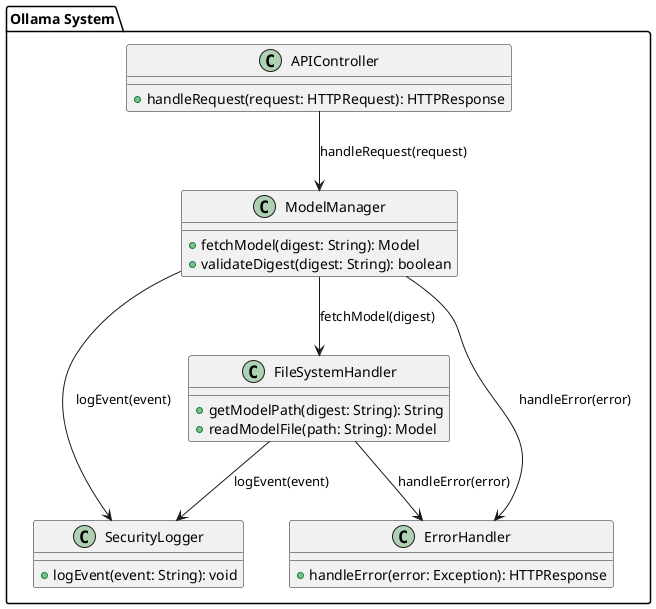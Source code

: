 @startuml "Test 3"
package "Ollama System" {
  class APIController {
    +handleRequest(request: HTTPRequest): HTTPResponse
  }

  class ModelManager {
    +fetchModel(digest: String): Model
    +validateDigest(digest: String): boolean
  }

  class FileSystemHandler {
    +getModelPath(digest: String): String
    +readModelFile(path: String): Model
  }

  class SecurityLogger {
    +logEvent(event: String): void
  }

  class ErrorHandler {
    +handleError(error: Exception): HTTPResponse
  }
}

APIController --> ModelManager : handleRequest(request)
ModelManager --> FileSystemHandler : fetchModel(digest)
ModelManager --> SecurityLogger : logEvent(event)
ModelManager --> ErrorHandler : handleError(error)
FileSystemHandler --> SecurityLogger : logEvent(event)
FileSystemHandler --> ErrorHandler : handleError(error)
@enduml
